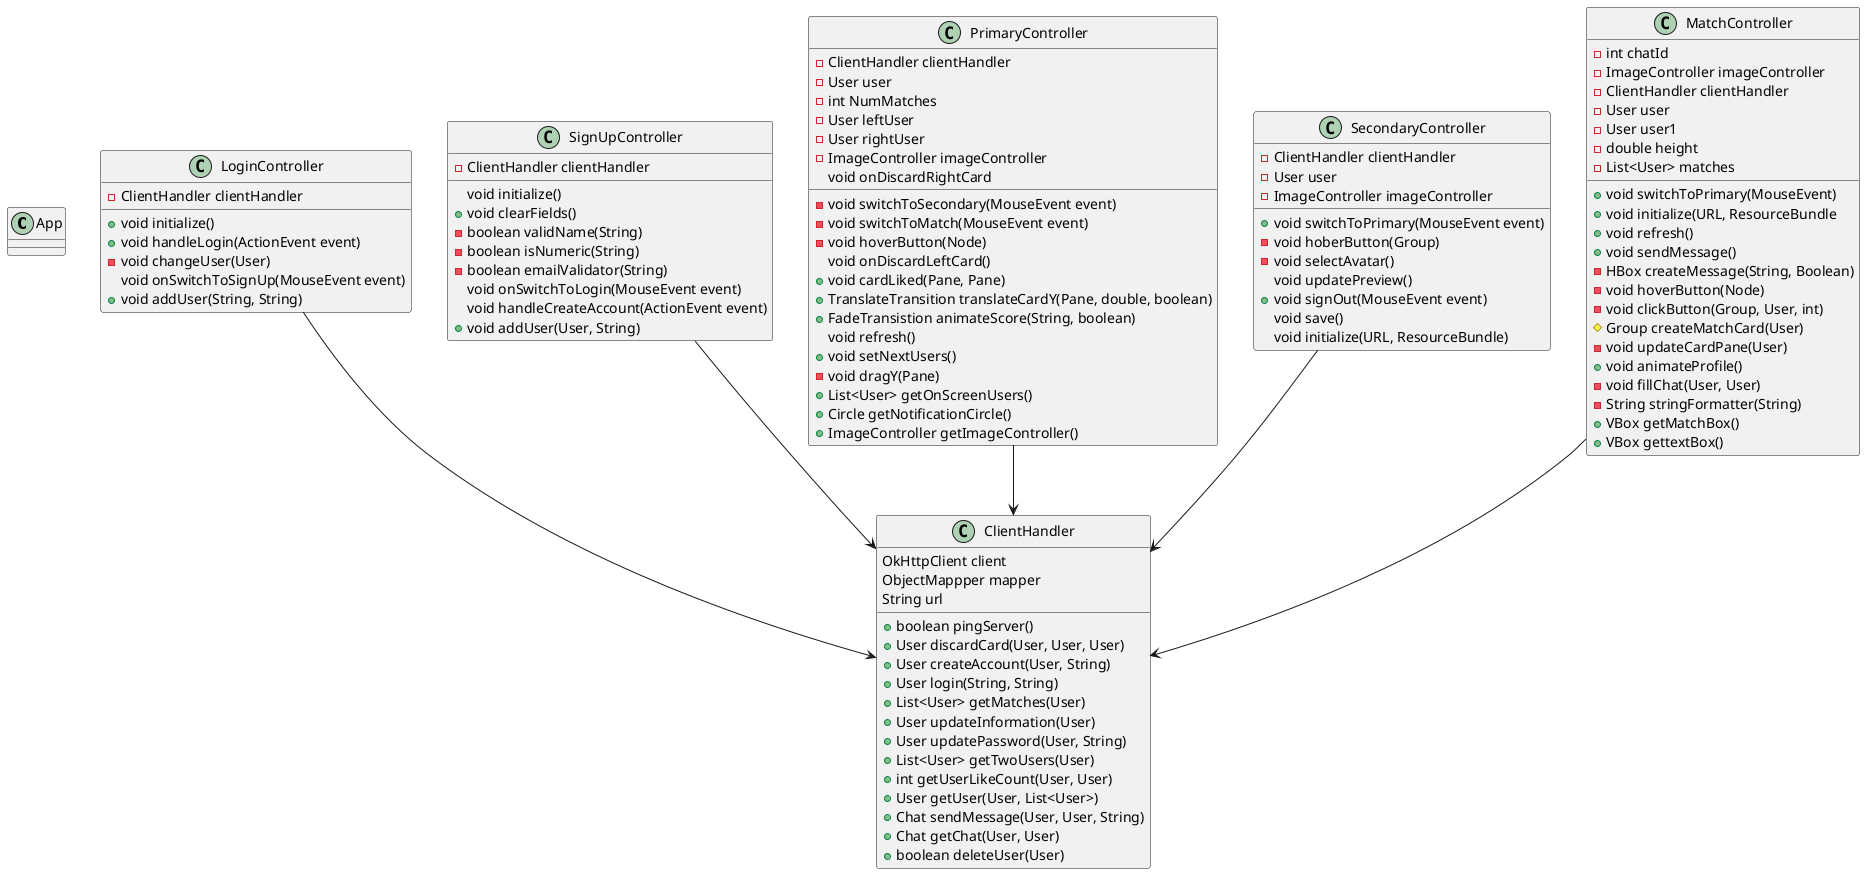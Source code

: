 @startuml uiDiagram

class App{
}

class ClientHandler{
    OkHttpClient client
    ObjectMappper mapper
    String url
    +boolean pingServer()
    +User discardCard(User, User, User)
    +User createAccount(User, String)
    +User login(String, String)
    +List<User> getMatches(User)
    +User updateInformation(User)
    +User updatePassword(User, String)
    +List<User> getTwoUsers(User)
    +int getUserLikeCount(User, User)
    +User getUser(User, List<User>)
    +Chat sendMessage(User, User, String)
    +Chat getChat(User, User)
    +boolean deleteUser(User)
}

class LoginController{
    -ClientHandler clientHandler
    +void initialize()
    +void handleLogin(ActionEvent event)
    -void changeUser(User)
    void onSwitchToSignUp(MouseEvent event)
    +void addUser(String, String)

}

class SignUpController{
     -ClientHandler clientHandler
     void initialize()
     +void clearFields()
     -boolean validName(String)
     -boolean isNumeric(String)
     -boolean emailValidator(String)
     void onSwitchToLogin(MouseEvent event)
     void handleCreateAccount(ActionEvent event)
     +void addUser(User, String)


}

class PrimaryController{
    -ClientHandler clientHandler
    -User user
    -int NumMatches
    -User leftUser
    -User rightUser
    -ImageController imageController
    -void switchToSecondary(MouseEvent event)
    -void switchToMatch(MouseEvent event)
    -void hoverButton(Node)
    void onDiscardLeftCard()
    void onDiscardRightCard
    +void cardLiked(Pane, Pane)
    +TranslateTransition translateCardY(Pane, double, boolean)
    +FadeTransistion animateScore(String, boolean)
    void refresh()
    +void setNextUsers()
    -void dragY(Pane)
    +List<User> getOnScreenUsers()
    +Circle getNotificationCircle()
    +ImageController getImageController()
}
class SecondaryController{
    -ClientHandler clientHandler
    -User user
    -ImageController imageController
    +void switchToPrimary(MouseEvent event)
    -void hoberButton(Group)
    -void selectAvatar()
    void updatePreview()
    +void signOut(MouseEvent event)
    void save()
    void initialize(URL, ResourceBundle)

}
class MatchController{
    -int chatId
    -ImageController imageController
    -ClientHandler clientHandler
    -User user
    -User user1
    -double height
    -List<User> matches
    +void switchToPrimary(MouseEvent)
    +void initialize(URL, ResourceBundle
    +void refresh()
    +void sendMessage()
    -HBox createMessage(String, Boolean)
    -void hoverButton(Node)
    -void clickButton(Group, User, int)
    #Group createMatchCard(User)
    -void updateCardPane(User)
    +void animateProfile()
    -void fillChat(User, User)
    -String stringFormatter(String)
    +VBox getMatchBox()
    +VBox gettextBox()
}

LoginController --> ClientHandler
SignUpController --> ClientHandler
PrimaryController --> ClientHandler
SecondaryController --> ClientHandler
MatchController --> ClientHandler

@enduml